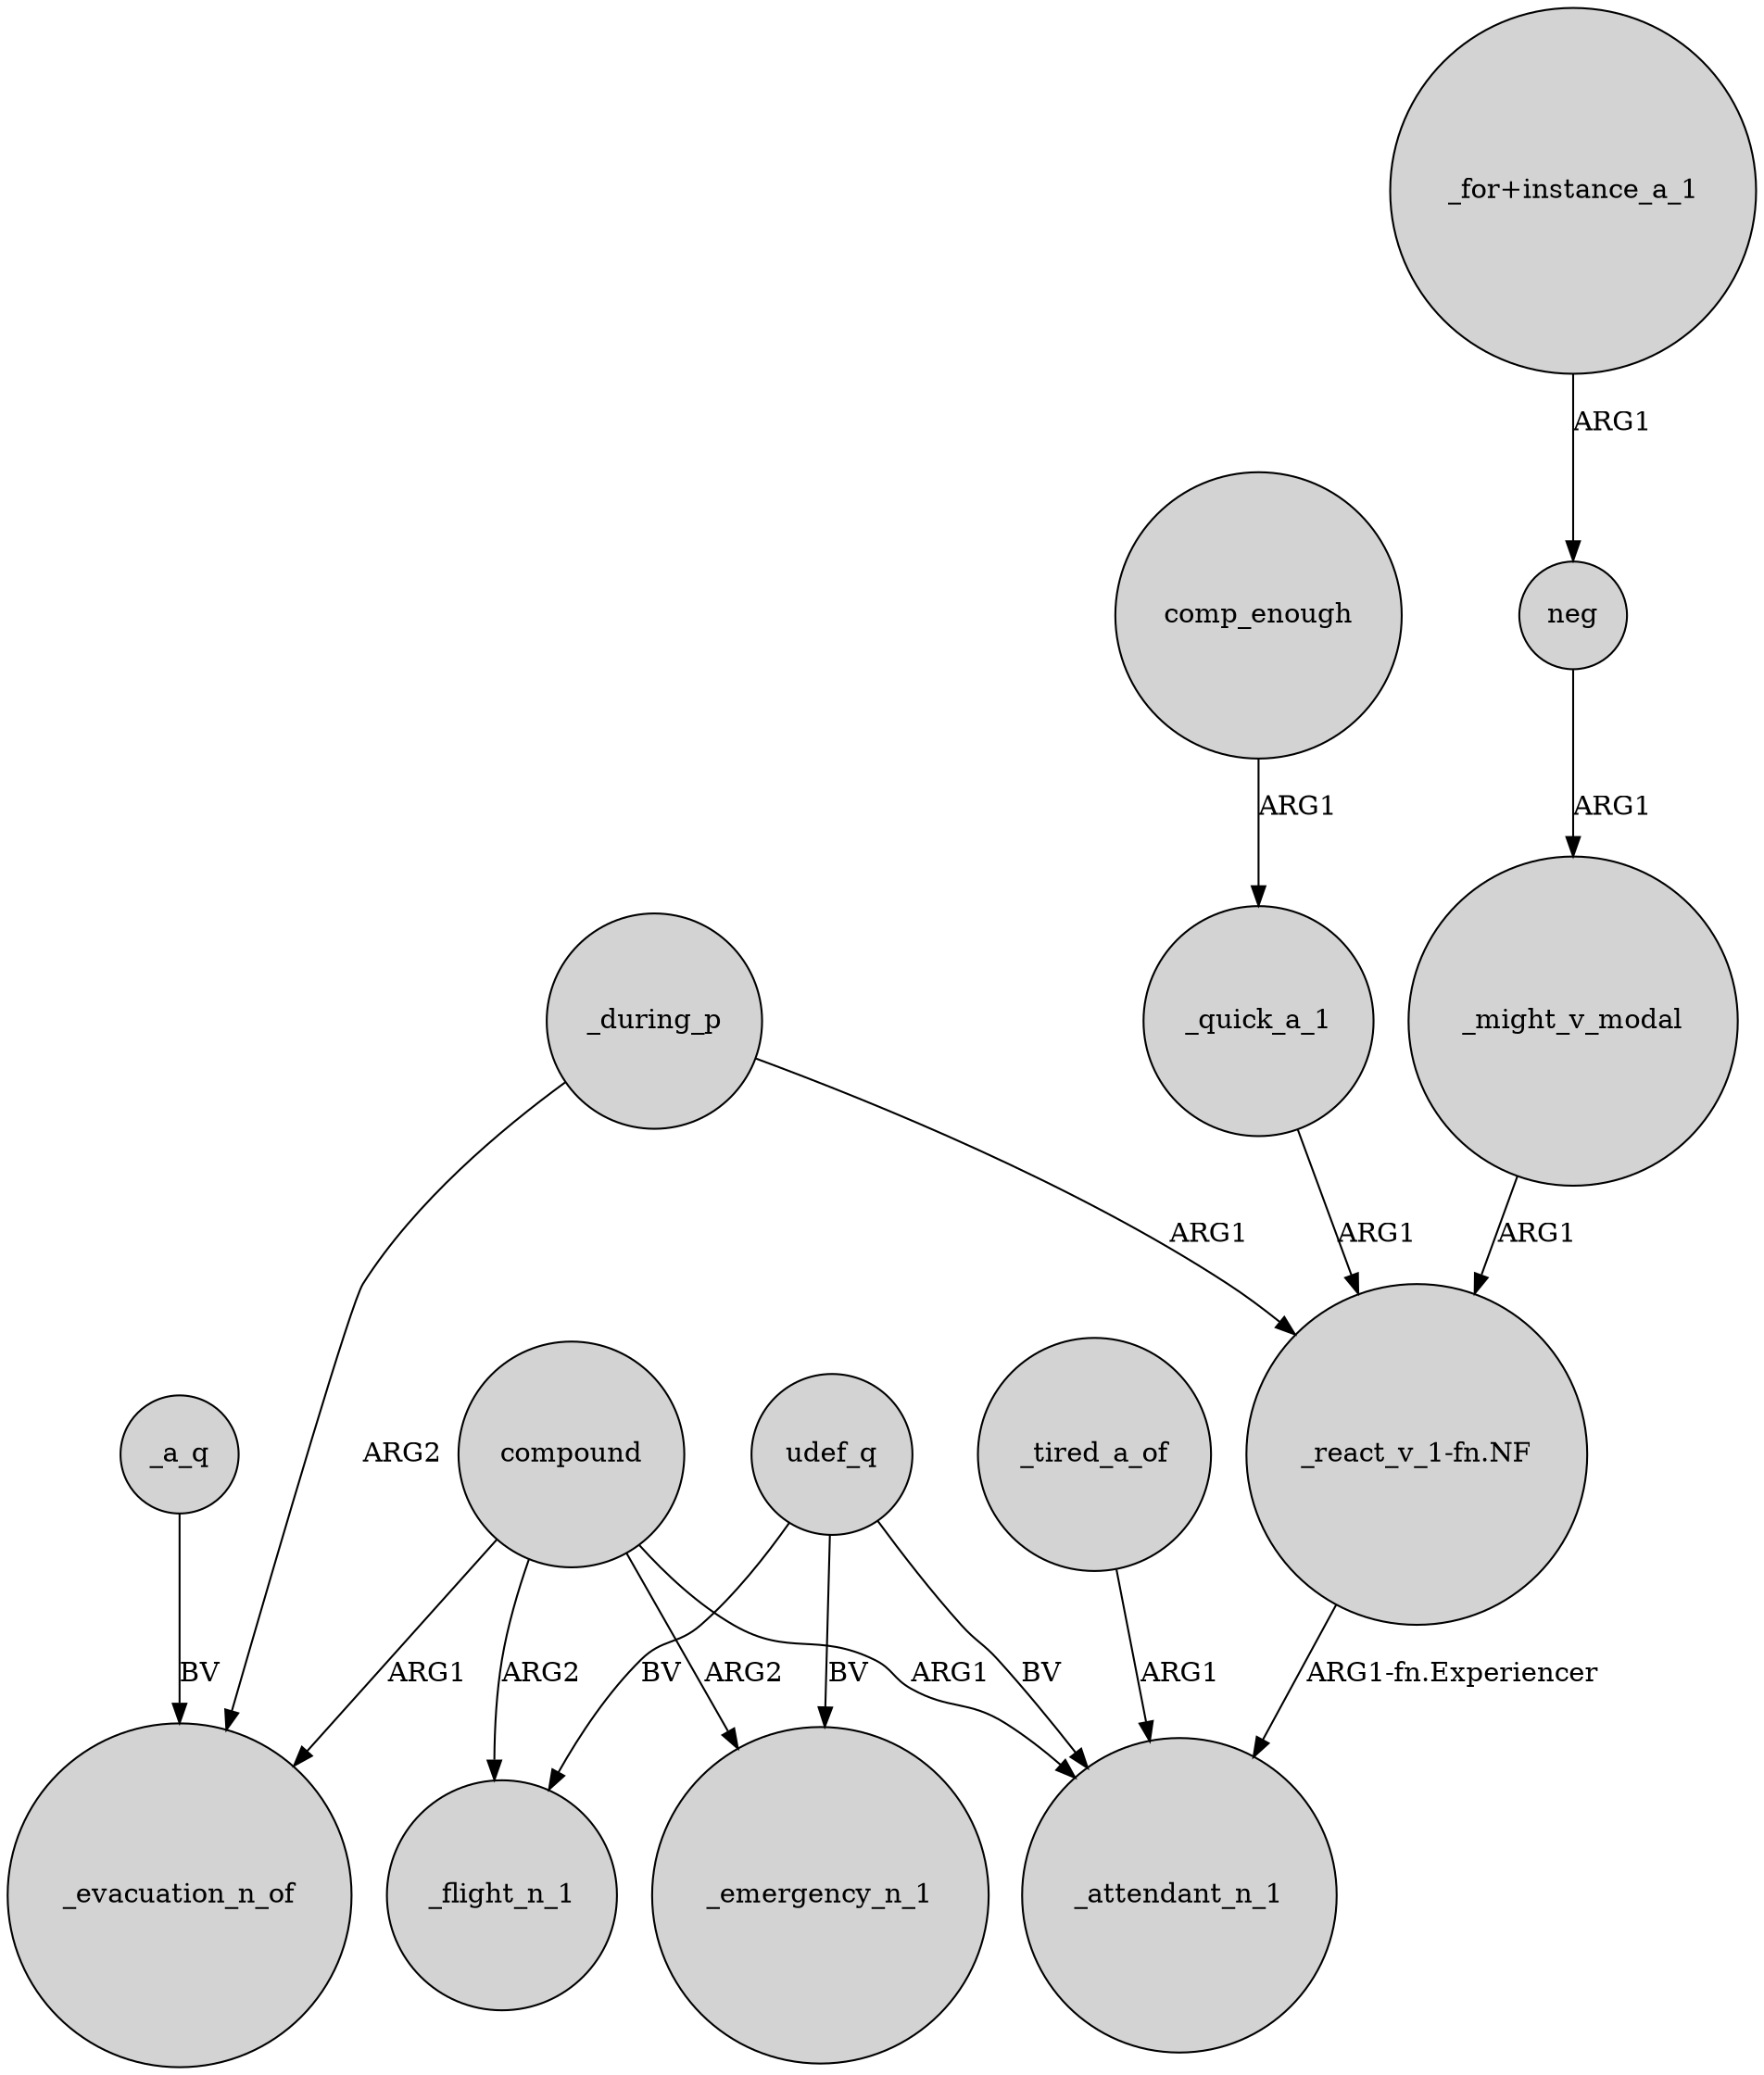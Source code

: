 digraph {
	node [shape=circle style=filled]
	_might_v_modal -> "_react_v_1-fn.NF" [label=ARG1]
	_a_q -> _evacuation_n_of [label=BV]
	compound -> _attendant_n_1 [label=ARG1]
	_tired_a_of -> _attendant_n_1 [label=ARG1]
	compound -> _evacuation_n_of [label=ARG1]
	neg -> _might_v_modal [label=ARG1]
	compound -> _emergency_n_1 [label=ARG2]
	_during_p -> "_react_v_1-fn.NF" [label=ARG1]
	udef_q -> _attendant_n_1 [label=BV]
	udef_q -> _emergency_n_1 [label=BV]
	"_react_v_1-fn.NF" -> _attendant_n_1 [label="ARG1-fn.Experiencer"]
	comp_enough -> _quick_a_1 [label=ARG1]
	_quick_a_1 -> "_react_v_1-fn.NF" [label=ARG1]
	compound -> _flight_n_1 [label=ARG2]
	udef_q -> _flight_n_1 [label=BV]
	_during_p -> _evacuation_n_of [label=ARG2]
	"_for+instance_a_1" -> neg [label=ARG1]
}
